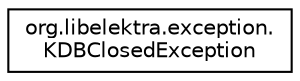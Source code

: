 digraph "Graphical Class Hierarchy"
{
 // LATEX_PDF_SIZE
  edge [fontname="Helvetica",fontsize="10",labelfontname="Helvetica",labelfontsize="10"];
  node [fontname="Helvetica",fontsize="10",shape=record];
  rankdir="LR";
  Node0 [label="org.libelektra.exception.\lKDBClosedException",height=0.2,width=0.4,color="black", fillcolor="white", style="filled",URL="$classorg_1_1libelektra_1_1exception_1_1KDBClosedException.html",tooltip="Indicates that an already closed KDB session has been accessed."];
}
